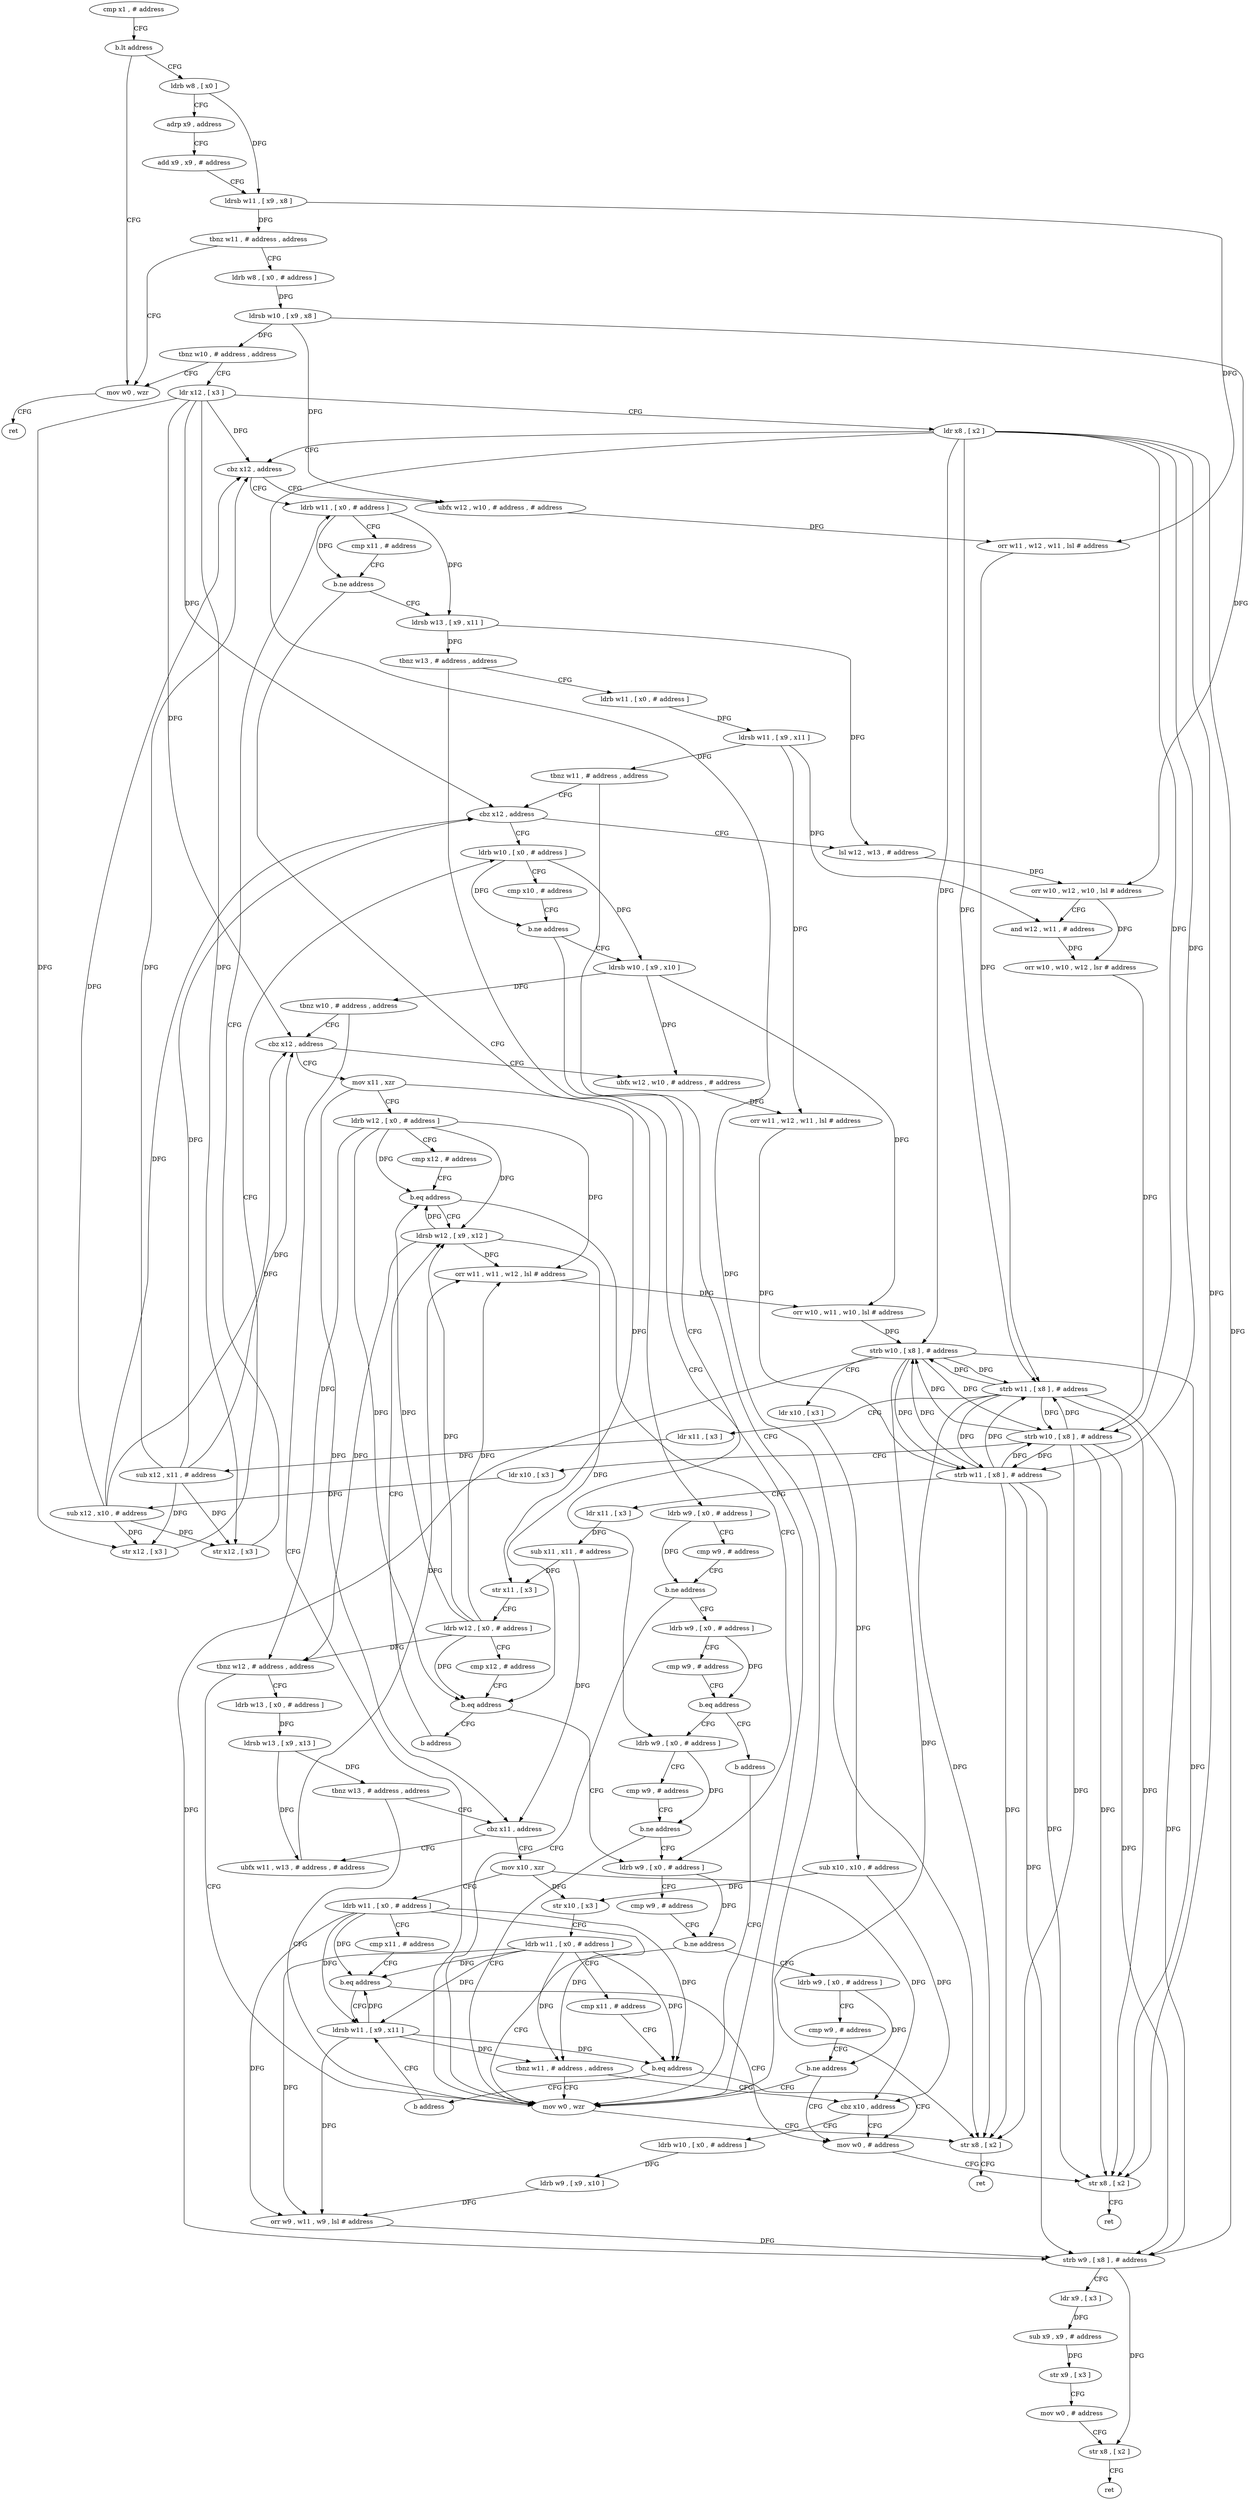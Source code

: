 digraph "func" {
"4204164" [label = "cmp x1 , # address" ]
"4204168" [label = "b.lt address" ]
"4204280" [label = "mov w0 , wzr" ]
"4204172" [label = "ldrb w8 , [ x0 ]" ]
"4204284" [label = "ret" ]
"4204176" [label = "adrp x9 , address" ]
"4204180" [label = "add x9 , x9 , # address" ]
"4204184" [label = "ldrsb w11 , [ x9 , x8 ]" ]
"4204188" [label = "tbnz w11 , # address , address" ]
"4204192" [label = "ldrb w8 , [ x0 , # address ]" ]
"4204196" [label = "ldrsb w10 , [ x9 , x8 ]" ]
"4204200" [label = "tbnz w10 , # address , address" ]
"4204204" [label = "ldr x12 , [ x3 ]" ]
"4204208" [label = "ldr x8 , [ x2 ]" ]
"4204212" [label = "cbz x12 , address" ]
"4204240" [label = "ldrb w11 , [ x0 , # address ]" ]
"4204216" [label = "ubfx w12 , w10 , # address , # address" ]
"4204244" [label = "cmp x11 , # address" ]
"4204248" [label = "b.ne address" ]
"4204288" [label = "ldrsb w13 , [ x9 , x11 ]" ]
"4204252" [label = "ldrb w9 , [ x0 , # address ]" ]
"4204220" [label = "orr w11 , w12 , w11 , lsl # address" ]
"4204224" [label = "strb w11 , [ x8 ] , # address" ]
"4204228" [label = "ldr x11 , [ x3 ]" ]
"4204232" [label = "sub x12 , x11 , # address" ]
"4204236" [label = "str x12 , [ x3 ]" ]
"4204292" [label = "tbnz w13 , # address , address" ]
"4204608" [label = "mov w0 , wzr" ]
"4204296" [label = "ldrb w11 , [ x0 , # address ]" ]
"4204256" [label = "cmp w9 , # address" ]
"4204260" [label = "b.ne address" ]
"4204264" [label = "ldrb w9 , [ x0 , # address ]" ]
"4204612" [label = "str x8 , [ x2 ]" ]
"4204616" [label = "ret" ]
"4204300" [label = "ldrsb w11 , [ x9 , x11 ]" ]
"4204304" [label = "tbnz w11 , # address , address" ]
"4204308" [label = "cbz x12 , address" ]
"4204268" [label = "cmp w9 , # address" ]
"4204272" [label = "b.eq address" ]
"4204356" [label = "ldrb w9 , [ x0 , # address ]" ]
"4204276" [label = "b address" ]
"4204344" [label = "ldrb w10 , [ x0 , # address ]" ]
"4204312" [label = "lsl w12 , w13 , # address" ]
"4204360" [label = "cmp w9 , # address" ]
"4204364" [label = "b.ne address" ]
"4204368" [label = "ldrb w9 , [ x0 , # address ]" ]
"4204348" [label = "cmp x10 , # address" ]
"4204352" [label = "b.ne address" ]
"4204404" [label = "ldrsb w10 , [ x9 , x10 ]" ]
"4204316" [label = "orr w10 , w12 , w10 , lsl # address" ]
"4204320" [label = "and w12 , w11 , # address" ]
"4204324" [label = "orr w10 , w10 , w12 , lsr # address" ]
"4204328" [label = "strb w10 , [ x8 ] , # address" ]
"4204332" [label = "ldr x10 , [ x3 ]" ]
"4204336" [label = "sub x12 , x10 , # address" ]
"4204340" [label = "str x12 , [ x3 ]" ]
"4204372" [label = "cmp w9 , # address" ]
"4204376" [label = "b.ne address" ]
"4204380" [label = "ldrb w9 , [ x0 , # address ]" ]
"4204408" [label = "tbnz w10 , # address , address" ]
"4204412" [label = "cbz x12 , address" ]
"4204384" [label = "cmp w9 , # address" ]
"4204388" [label = "b.ne address" ]
"4204392" [label = "mov w0 , # address" ]
"4204456" [label = "mov x11 , xzr" ]
"4204416" [label = "ubfx w12 , w10 , # address , # address" ]
"4204396" [label = "str x8 , [ x2 ]" ]
"4204400" [label = "ret" ]
"4204460" [label = "ldrb w12 , [ x0 , # address ]" ]
"4204464" [label = "cmp x12 , # address" ]
"4204468" [label = "b.eq address" ]
"4204472" [label = "ldrsb w12 , [ x9 , x12 ]" ]
"4204420" [label = "orr w11 , w12 , w11 , lsl # address" ]
"4204424" [label = "strb w11 , [ x8 ] , # address" ]
"4204428" [label = "ldr x11 , [ x3 ]" ]
"4204432" [label = "sub x11 , x11 , # address" ]
"4204436" [label = "str x11 , [ x3 ]" ]
"4204440" [label = "ldrb w12 , [ x0 , # address ]" ]
"4204444" [label = "cmp x12 , # address" ]
"4204448" [label = "b.eq address" ]
"4204452" [label = "b address" ]
"4204476" [label = "tbnz w12 , # address , address" ]
"4204480" [label = "ldrb w13 , [ x0 , # address ]" ]
"4204484" [label = "ldrsb w13 , [ x9 , x13 ]" ]
"4204488" [label = "tbnz w13 , # address , address" ]
"4204492" [label = "cbz x11 , address" ]
"4204540" [label = "mov x10 , xzr" ]
"4204496" [label = "ubfx w11 , w13 , # address , # address" ]
"4204544" [label = "ldrb w11 , [ x0 , # address ]" ]
"4204548" [label = "cmp x11 , # address" ]
"4204552" [label = "b.eq address" ]
"4204556" [label = "ldrsb w11 , [ x9 , x11 ]" ]
"4204500" [label = "orr w11 , w11 , w12 , lsl # address" ]
"4204504" [label = "orr w10 , w11 , w10 , lsl # address" ]
"4204508" [label = "strb w10 , [ x8 ] , # address" ]
"4204512" [label = "ldr x10 , [ x3 ]" ]
"4204516" [label = "sub x10 , x10 , # address" ]
"4204520" [label = "str x10 , [ x3 ]" ]
"4204524" [label = "ldrb w11 , [ x0 , # address ]" ]
"4204528" [label = "cmp x11 , # address" ]
"4204532" [label = "b.eq address" ]
"4204536" [label = "b address" ]
"4204560" [label = "tbnz w11 , # address , address" ]
"4204564" [label = "cbz x10 , address" ]
"4204568" [label = "ldrb w10 , [ x0 , # address ]" ]
"4204572" [label = "ldrb w9 , [ x9 , x10 ]" ]
"4204576" [label = "orr w9 , w11 , w9 , lsl # address" ]
"4204580" [label = "strb w9 , [ x8 ] , # address" ]
"4204584" [label = "ldr x9 , [ x3 ]" ]
"4204588" [label = "sub x9 , x9 , # address" ]
"4204592" [label = "str x9 , [ x3 ]" ]
"4204596" [label = "mov w0 , # address" ]
"4204600" [label = "str x8 , [ x2 ]" ]
"4204604" [label = "ret" ]
"4204164" -> "4204168" [ label = "CFG" ]
"4204168" -> "4204280" [ label = "CFG" ]
"4204168" -> "4204172" [ label = "CFG" ]
"4204280" -> "4204284" [ label = "CFG" ]
"4204172" -> "4204176" [ label = "CFG" ]
"4204172" -> "4204184" [ label = "DFG" ]
"4204176" -> "4204180" [ label = "CFG" ]
"4204180" -> "4204184" [ label = "CFG" ]
"4204184" -> "4204188" [ label = "DFG" ]
"4204184" -> "4204220" [ label = "DFG" ]
"4204188" -> "4204280" [ label = "CFG" ]
"4204188" -> "4204192" [ label = "CFG" ]
"4204192" -> "4204196" [ label = "DFG" ]
"4204196" -> "4204200" [ label = "DFG" ]
"4204196" -> "4204216" [ label = "DFG" ]
"4204196" -> "4204316" [ label = "DFG" ]
"4204200" -> "4204280" [ label = "CFG" ]
"4204200" -> "4204204" [ label = "CFG" ]
"4204204" -> "4204208" [ label = "CFG" ]
"4204204" -> "4204212" [ label = "DFG" ]
"4204204" -> "4204236" [ label = "DFG" ]
"4204204" -> "4204308" [ label = "DFG" ]
"4204204" -> "4204340" [ label = "DFG" ]
"4204204" -> "4204412" [ label = "DFG" ]
"4204208" -> "4204212" [ label = "CFG" ]
"4204208" -> "4204224" [ label = "DFG" ]
"4204208" -> "4204612" [ label = "DFG" ]
"4204208" -> "4204328" [ label = "DFG" ]
"4204208" -> "4204396" [ label = "DFG" ]
"4204208" -> "4204424" [ label = "DFG" ]
"4204208" -> "4204508" [ label = "DFG" ]
"4204208" -> "4204580" [ label = "DFG" ]
"4204212" -> "4204240" [ label = "CFG" ]
"4204212" -> "4204216" [ label = "CFG" ]
"4204240" -> "4204244" [ label = "CFG" ]
"4204240" -> "4204248" [ label = "DFG" ]
"4204240" -> "4204288" [ label = "DFG" ]
"4204216" -> "4204220" [ label = "DFG" ]
"4204244" -> "4204248" [ label = "CFG" ]
"4204248" -> "4204288" [ label = "CFG" ]
"4204248" -> "4204252" [ label = "CFG" ]
"4204288" -> "4204292" [ label = "DFG" ]
"4204288" -> "4204312" [ label = "DFG" ]
"4204252" -> "4204256" [ label = "CFG" ]
"4204252" -> "4204260" [ label = "DFG" ]
"4204220" -> "4204224" [ label = "DFG" ]
"4204224" -> "4204228" [ label = "CFG" ]
"4204224" -> "4204612" [ label = "DFG" ]
"4204224" -> "4204328" [ label = "DFG" ]
"4204224" -> "4204396" [ label = "DFG" ]
"4204224" -> "4204424" [ label = "DFG" ]
"4204224" -> "4204508" [ label = "DFG" ]
"4204224" -> "4204580" [ label = "DFG" ]
"4204228" -> "4204232" [ label = "DFG" ]
"4204232" -> "4204236" [ label = "DFG" ]
"4204232" -> "4204212" [ label = "DFG" ]
"4204232" -> "4204308" [ label = "DFG" ]
"4204232" -> "4204340" [ label = "DFG" ]
"4204232" -> "4204412" [ label = "DFG" ]
"4204236" -> "4204240" [ label = "CFG" ]
"4204292" -> "4204608" [ label = "CFG" ]
"4204292" -> "4204296" [ label = "CFG" ]
"4204608" -> "4204612" [ label = "CFG" ]
"4204296" -> "4204300" [ label = "DFG" ]
"4204256" -> "4204260" [ label = "CFG" ]
"4204260" -> "4204608" [ label = "CFG" ]
"4204260" -> "4204264" [ label = "CFG" ]
"4204264" -> "4204268" [ label = "CFG" ]
"4204264" -> "4204272" [ label = "DFG" ]
"4204612" -> "4204616" [ label = "CFG" ]
"4204300" -> "4204304" [ label = "DFG" ]
"4204300" -> "4204320" [ label = "DFG" ]
"4204300" -> "4204420" [ label = "DFG" ]
"4204304" -> "4204608" [ label = "CFG" ]
"4204304" -> "4204308" [ label = "CFG" ]
"4204308" -> "4204344" [ label = "CFG" ]
"4204308" -> "4204312" [ label = "CFG" ]
"4204268" -> "4204272" [ label = "CFG" ]
"4204272" -> "4204356" [ label = "CFG" ]
"4204272" -> "4204276" [ label = "CFG" ]
"4204356" -> "4204360" [ label = "CFG" ]
"4204356" -> "4204364" [ label = "DFG" ]
"4204276" -> "4204608" [ label = "CFG" ]
"4204344" -> "4204348" [ label = "CFG" ]
"4204344" -> "4204352" [ label = "DFG" ]
"4204344" -> "4204404" [ label = "DFG" ]
"4204312" -> "4204316" [ label = "DFG" ]
"4204360" -> "4204364" [ label = "CFG" ]
"4204364" -> "4204608" [ label = "CFG" ]
"4204364" -> "4204368" [ label = "CFG" ]
"4204368" -> "4204372" [ label = "CFG" ]
"4204368" -> "4204376" [ label = "DFG" ]
"4204348" -> "4204352" [ label = "CFG" ]
"4204352" -> "4204404" [ label = "CFG" ]
"4204352" -> "4204356" [ label = "CFG" ]
"4204404" -> "4204408" [ label = "DFG" ]
"4204404" -> "4204416" [ label = "DFG" ]
"4204404" -> "4204504" [ label = "DFG" ]
"4204316" -> "4204320" [ label = "CFG" ]
"4204316" -> "4204324" [ label = "DFG" ]
"4204320" -> "4204324" [ label = "DFG" ]
"4204324" -> "4204328" [ label = "DFG" ]
"4204328" -> "4204332" [ label = "CFG" ]
"4204328" -> "4204224" [ label = "DFG" ]
"4204328" -> "4204612" [ label = "DFG" ]
"4204328" -> "4204396" [ label = "DFG" ]
"4204328" -> "4204424" [ label = "DFG" ]
"4204328" -> "4204508" [ label = "DFG" ]
"4204328" -> "4204580" [ label = "DFG" ]
"4204332" -> "4204336" [ label = "DFG" ]
"4204336" -> "4204340" [ label = "DFG" ]
"4204336" -> "4204212" [ label = "DFG" ]
"4204336" -> "4204236" [ label = "DFG" ]
"4204336" -> "4204308" [ label = "DFG" ]
"4204336" -> "4204412" [ label = "DFG" ]
"4204340" -> "4204344" [ label = "CFG" ]
"4204372" -> "4204376" [ label = "CFG" ]
"4204376" -> "4204608" [ label = "CFG" ]
"4204376" -> "4204380" [ label = "CFG" ]
"4204380" -> "4204384" [ label = "CFG" ]
"4204380" -> "4204388" [ label = "DFG" ]
"4204408" -> "4204608" [ label = "CFG" ]
"4204408" -> "4204412" [ label = "CFG" ]
"4204412" -> "4204456" [ label = "CFG" ]
"4204412" -> "4204416" [ label = "CFG" ]
"4204384" -> "4204388" [ label = "CFG" ]
"4204388" -> "4204608" [ label = "CFG" ]
"4204388" -> "4204392" [ label = "CFG" ]
"4204392" -> "4204396" [ label = "CFG" ]
"4204456" -> "4204460" [ label = "CFG" ]
"4204456" -> "4204436" [ label = "DFG" ]
"4204456" -> "4204492" [ label = "DFG" ]
"4204416" -> "4204420" [ label = "DFG" ]
"4204396" -> "4204400" [ label = "CFG" ]
"4204460" -> "4204464" [ label = "CFG" ]
"4204460" -> "4204468" [ label = "DFG" ]
"4204460" -> "4204448" [ label = "DFG" ]
"4204460" -> "4204472" [ label = "DFG" ]
"4204460" -> "4204476" [ label = "DFG" ]
"4204460" -> "4204500" [ label = "DFG" ]
"4204464" -> "4204468" [ label = "CFG" ]
"4204468" -> "4204368" [ label = "CFG" ]
"4204468" -> "4204472" [ label = "CFG" ]
"4204472" -> "4204476" [ label = "DFG" ]
"4204472" -> "4204468" [ label = "DFG" ]
"4204472" -> "4204448" [ label = "DFG" ]
"4204472" -> "4204500" [ label = "DFG" ]
"4204420" -> "4204424" [ label = "DFG" ]
"4204424" -> "4204428" [ label = "CFG" ]
"4204424" -> "4204224" [ label = "DFG" ]
"4204424" -> "4204612" [ label = "DFG" ]
"4204424" -> "4204328" [ label = "DFG" ]
"4204424" -> "4204396" [ label = "DFG" ]
"4204424" -> "4204508" [ label = "DFG" ]
"4204424" -> "4204580" [ label = "DFG" ]
"4204428" -> "4204432" [ label = "DFG" ]
"4204432" -> "4204436" [ label = "DFG" ]
"4204432" -> "4204492" [ label = "DFG" ]
"4204436" -> "4204440" [ label = "CFG" ]
"4204440" -> "4204444" [ label = "CFG" ]
"4204440" -> "4204468" [ label = "DFG" ]
"4204440" -> "4204448" [ label = "DFG" ]
"4204440" -> "4204472" [ label = "DFG" ]
"4204440" -> "4204476" [ label = "DFG" ]
"4204440" -> "4204500" [ label = "DFG" ]
"4204444" -> "4204448" [ label = "CFG" ]
"4204448" -> "4204368" [ label = "CFG" ]
"4204448" -> "4204452" [ label = "CFG" ]
"4204452" -> "4204472" [ label = "CFG" ]
"4204476" -> "4204608" [ label = "CFG" ]
"4204476" -> "4204480" [ label = "CFG" ]
"4204480" -> "4204484" [ label = "DFG" ]
"4204484" -> "4204488" [ label = "DFG" ]
"4204484" -> "4204496" [ label = "DFG" ]
"4204488" -> "4204608" [ label = "CFG" ]
"4204488" -> "4204492" [ label = "CFG" ]
"4204492" -> "4204540" [ label = "CFG" ]
"4204492" -> "4204496" [ label = "CFG" ]
"4204540" -> "4204544" [ label = "CFG" ]
"4204540" -> "4204520" [ label = "DFG" ]
"4204540" -> "4204564" [ label = "DFG" ]
"4204496" -> "4204500" [ label = "DFG" ]
"4204544" -> "4204548" [ label = "CFG" ]
"4204544" -> "4204552" [ label = "DFG" ]
"4204544" -> "4204532" [ label = "DFG" ]
"4204544" -> "4204556" [ label = "DFG" ]
"4204544" -> "4204560" [ label = "DFG" ]
"4204544" -> "4204576" [ label = "DFG" ]
"4204548" -> "4204552" [ label = "CFG" ]
"4204552" -> "4204392" [ label = "CFG" ]
"4204552" -> "4204556" [ label = "CFG" ]
"4204556" -> "4204560" [ label = "DFG" ]
"4204556" -> "4204552" [ label = "DFG" ]
"4204556" -> "4204532" [ label = "DFG" ]
"4204556" -> "4204576" [ label = "DFG" ]
"4204500" -> "4204504" [ label = "DFG" ]
"4204504" -> "4204508" [ label = "DFG" ]
"4204508" -> "4204512" [ label = "CFG" ]
"4204508" -> "4204224" [ label = "DFG" ]
"4204508" -> "4204612" [ label = "DFG" ]
"4204508" -> "4204328" [ label = "DFG" ]
"4204508" -> "4204396" [ label = "DFG" ]
"4204508" -> "4204424" [ label = "DFG" ]
"4204508" -> "4204580" [ label = "DFG" ]
"4204512" -> "4204516" [ label = "DFG" ]
"4204516" -> "4204520" [ label = "DFG" ]
"4204516" -> "4204564" [ label = "DFG" ]
"4204520" -> "4204524" [ label = "CFG" ]
"4204524" -> "4204528" [ label = "CFG" ]
"4204524" -> "4204552" [ label = "DFG" ]
"4204524" -> "4204532" [ label = "DFG" ]
"4204524" -> "4204556" [ label = "DFG" ]
"4204524" -> "4204560" [ label = "DFG" ]
"4204524" -> "4204576" [ label = "DFG" ]
"4204528" -> "4204532" [ label = "CFG" ]
"4204532" -> "4204392" [ label = "CFG" ]
"4204532" -> "4204536" [ label = "CFG" ]
"4204536" -> "4204556" [ label = "CFG" ]
"4204560" -> "4204608" [ label = "CFG" ]
"4204560" -> "4204564" [ label = "CFG" ]
"4204564" -> "4204392" [ label = "CFG" ]
"4204564" -> "4204568" [ label = "CFG" ]
"4204568" -> "4204572" [ label = "DFG" ]
"4204572" -> "4204576" [ label = "DFG" ]
"4204576" -> "4204580" [ label = "DFG" ]
"4204580" -> "4204584" [ label = "CFG" ]
"4204580" -> "4204600" [ label = "DFG" ]
"4204584" -> "4204588" [ label = "DFG" ]
"4204588" -> "4204592" [ label = "DFG" ]
"4204592" -> "4204596" [ label = "CFG" ]
"4204596" -> "4204600" [ label = "CFG" ]
"4204600" -> "4204604" [ label = "CFG" ]
}
